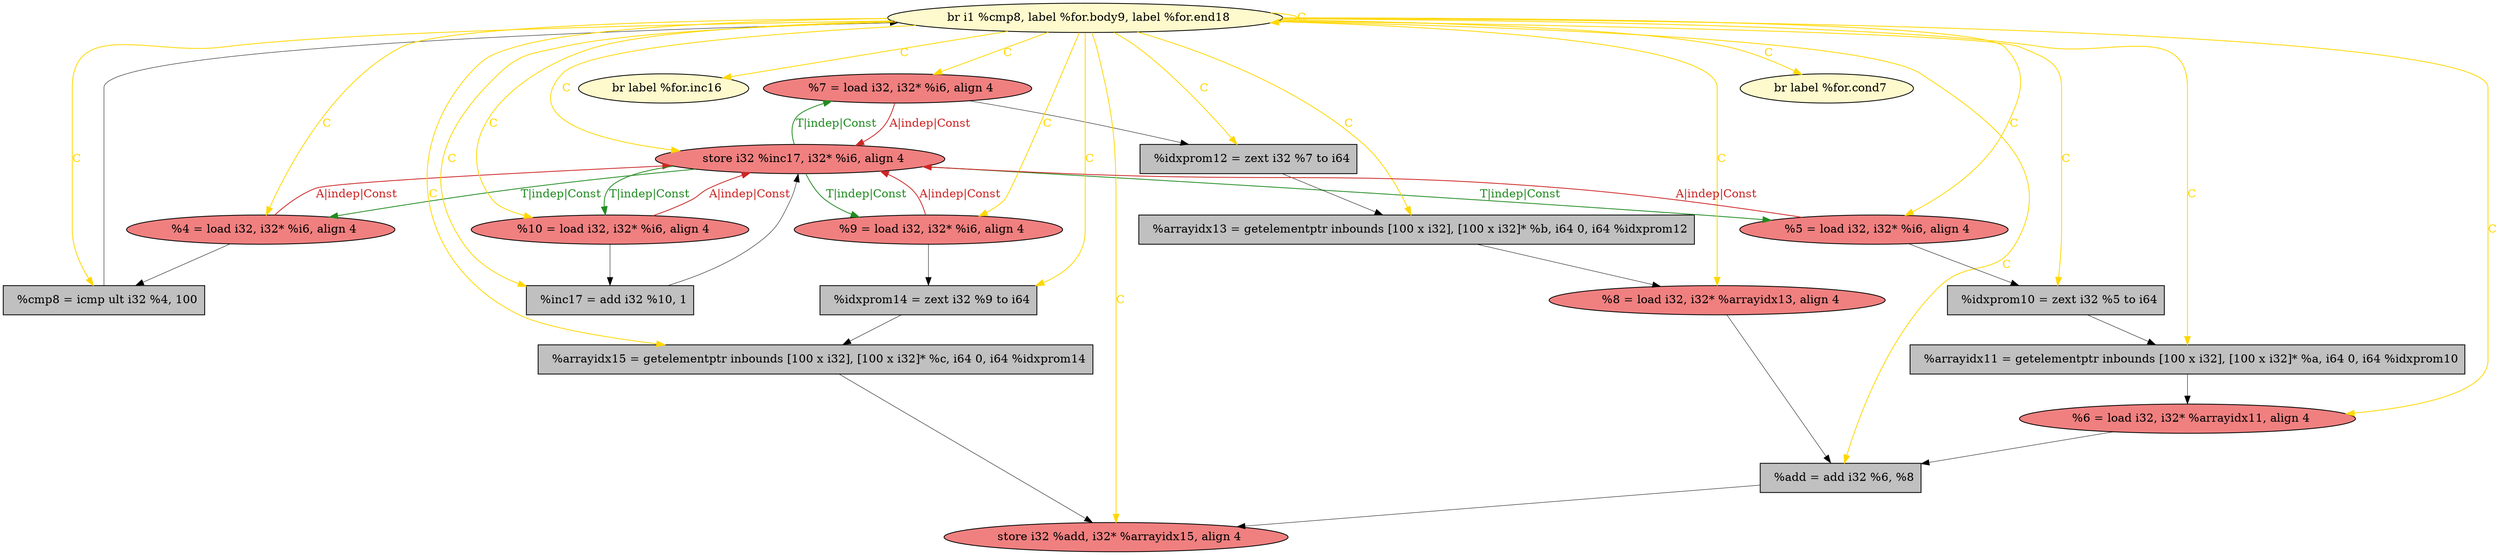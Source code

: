 
digraph G {


node374 [fillcolor=grey,label="  %arrayidx15 = getelementptr inbounds [100 x i32], [100 x i32]* %c, i64 0, i64 %idxprom14",shape=rectangle,style=filled ]
node373 [fillcolor=grey,label="  %cmp8 = icmp ult i32 %4, 100",shape=rectangle,style=filled ]
node371 [fillcolor=lightcoral,label="  %7 = load i32, i32* %i6, align 4",shape=ellipse,style=filled ]
node357 [fillcolor=grey,label="  %arrayidx11 = getelementptr inbounds [100 x i32], [100 x i32]* %a, i64 0, i64 %idxprom10",shape=rectangle,style=filled ]
node354 [fillcolor=lightcoral,label="  store i32 %add, i32* %arrayidx15, align 4",shape=ellipse,style=filled ]
node356 [fillcolor=grey,label="  %idxprom14 = zext i32 %9 to i64",shape=rectangle,style=filled ]
node361 [fillcolor=lemonchiffon,label="  br label %for.inc16",shape=ellipse,style=filled ]
node372 [fillcolor=lightcoral,label="  %4 = load i32, i32* %i6, align 4",shape=ellipse,style=filled ]
node355 [fillcolor=grey,label="  %add = add i32 %6, %8",shape=rectangle,style=filled ]
node360 [fillcolor=lightcoral,label="  %9 = load i32, i32* %i6, align 4",shape=ellipse,style=filled ]
node359 [fillcolor=grey,label="  %arrayidx13 = getelementptr inbounds [100 x i32], [100 x i32]* %b, i64 0, i64 %idxprom12",shape=rectangle,style=filled ]
node358 [fillcolor=lightcoral,label="  store i32 %inc17, i32* %i6, align 4",shape=ellipse,style=filled ]
node362 [fillcolor=grey,label="  %inc17 = add i32 %10, 1",shape=rectangle,style=filled ]
node363 [fillcolor=lightcoral,label="  %6 = load i32, i32* %arrayidx11, align 4",shape=ellipse,style=filled ]
node366 [fillcolor=lemonchiffon,label="  br label %for.cond7",shape=ellipse,style=filled ]
node370 [fillcolor=lemonchiffon,label="  br i1 %cmp8, label %for.body9, label %for.end18",shape=ellipse,style=filled ]
node364 [fillcolor=lightcoral,label="  %8 = load i32, i32* %arrayidx13, align 4",shape=ellipse,style=filled ]
node368 [fillcolor=grey,label="  %idxprom12 = zext i32 %7 to i64",shape=rectangle,style=filled ]
node365 [fillcolor=lightcoral,label="  %10 = load i32, i32* %i6, align 4",shape=ellipse,style=filled ]
node367 [fillcolor=grey,label="  %idxprom10 = zext i32 %5 to i64",shape=rectangle,style=filled ]
node369 [fillcolor=lightcoral,label="  %5 = load i32, i32* %i6, align 4",shape=ellipse,style=filled ]

node370->node363 [style=solid,color=gold,label="C",penwidth=1.0,fontcolor=gold ]
node370->node357 [style=solid,color=gold,label="C",penwidth=1.0,fontcolor=gold ]
node370->node362 [style=solid,color=gold,label="C",penwidth=1.0,fontcolor=gold ]
node370->node365 [style=solid,color=gold,label="C",penwidth=1.0,fontcolor=gold ]
node358->node365 [style=solid,color=forestgreen,label="T|indep|Const",penwidth=1.0,fontcolor=forestgreen ]
node374->node354 [style=solid,color=black,label="",penwidth=0.5,fontcolor=black ]
node356->node374 [style=solid,color=black,label="",penwidth=0.5,fontcolor=black ]
node372->node373 [style=solid,color=black,label="",penwidth=0.5,fontcolor=black ]
node363->node355 [style=solid,color=black,label="",penwidth=0.5,fontcolor=black ]
node371->node358 [style=solid,color=firebrick3,label="A|indep|Const",penwidth=1.0,fontcolor=firebrick3 ]
node360->node358 [style=solid,color=firebrick3,label="A|indep|Const",penwidth=1.0,fontcolor=firebrick3 ]
node364->node355 [style=solid,color=black,label="",penwidth=0.5,fontcolor=black ]
node370->node366 [style=solid,color=gold,label="C",penwidth=1.0,fontcolor=gold ]
node368->node359 [style=solid,color=black,label="",penwidth=0.5,fontcolor=black ]
node371->node368 [style=solid,color=black,label="",penwidth=0.5,fontcolor=black ]
node358->node371 [style=solid,color=forestgreen,label="T|indep|Const",penwidth=1.0,fontcolor=forestgreen ]
node370->node359 [style=solid,color=gold,label="C",penwidth=1.0,fontcolor=gold ]
node370->node361 [style=solid,color=gold,label="C",penwidth=1.0,fontcolor=gold ]
node373->node370 [style=solid,color=black,label="",penwidth=0.5,fontcolor=black ]
node357->node363 [style=solid,color=black,label="",penwidth=0.5,fontcolor=black ]
node370->node372 [style=solid,color=gold,label="C",penwidth=1.0,fontcolor=gold ]
node370->node370 [style=solid,color=gold,label="C",penwidth=1.0,fontcolor=gold ]
node370->node364 [style=solid,color=gold,label="C",penwidth=1.0,fontcolor=gold ]
node370->node355 [style=solid,color=gold,label="C",penwidth=1.0,fontcolor=gold ]
node358->node372 [style=solid,color=forestgreen,label="T|indep|Const",penwidth=1.0,fontcolor=forestgreen ]
node365->node362 [style=solid,color=black,label="",penwidth=0.5,fontcolor=black ]
node370->node374 [style=solid,color=gold,label="C",penwidth=1.0,fontcolor=gold ]
node358->node369 [style=solid,color=forestgreen,label="T|indep|Const",penwidth=1.0,fontcolor=forestgreen ]
node358->node360 [style=solid,color=forestgreen,label="T|indep|Const",penwidth=1.0,fontcolor=forestgreen ]
node370->node356 [style=solid,color=gold,label="C",penwidth=1.0,fontcolor=gold ]
node369->node367 [style=solid,color=black,label="",penwidth=0.5,fontcolor=black ]
node370->node369 [style=solid,color=gold,label="C",penwidth=1.0,fontcolor=gold ]
node362->node358 [style=solid,color=black,label="",penwidth=0.5,fontcolor=black ]
node370->node368 [style=solid,color=gold,label="C",penwidth=1.0,fontcolor=gold ]
node370->node354 [style=solid,color=gold,label="C",penwidth=1.0,fontcolor=gold ]
node370->node371 [style=solid,color=gold,label="C",penwidth=1.0,fontcolor=gold ]
node367->node357 [style=solid,color=black,label="",penwidth=0.5,fontcolor=black ]
node365->node358 [style=solid,color=firebrick3,label="A|indep|Const",penwidth=1.0,fontcolor=firebrick3 ]
node370->node358 [style=solid,color=gold,label="C",penwidth=1.0,fontcolor=gold ]
node360->node356 [style=solid,color=black,label="",penwidth=0.5,fontcolor=black ]
node369->node358 [style=solid,color=firebrick3,label="A|indep|Const",penwidth=1.0,fontcolor=firebrick3 ]
node359->node364 [style=solid,color=black,label="",penwidth=0.5,fontcolor=black ]
node370->node373 [style=solid,color=gold,label="C",penwidth=1.0,fontcolor=gold ]
node370->node360 [style=solid,color=gold,label="C",penwidth=1.0,fontcolor=gold ]
node355->node354 [style=solid,color=black,label="",penwidth=0.5,fontcolor=black ]
node370->node367 [style=solid,color=gold,label="C",penwidth=1.0,fontcolor=gold ]
node372->node358 [style=solid,color=firebrick3,label="A|indep|Const",penwidth=1.0,fontcolor=firebrick3 ]


}
